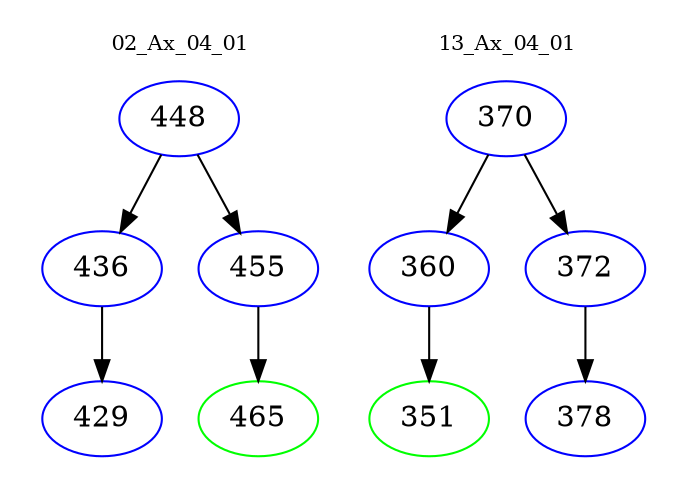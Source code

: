 digraph{
subgraph cluster_0 {
color = white
label = "02_Ax_04_01";
fontsize=10;
T0_448 [label="448", color="blue"]
T0_448 -> T0_436 [color="black"]
T0_436 [label="436", color="blue"]
T0_436 -> T0_429 [color="black"]
T0_429 [label="429", color="blue"]
T0_448 -> T0_455 [color="black"]
T0_455 [label="455", color="blue"]
T0_455 -> T0_465 [color="black"]
T0_465 [label="465", color="green"]
}
subgraph cluster_1 {
color = white
label = "13_Ax_04_01";
fontsize=10;
T1_370 [label="370", color="blue"]
T1_370 -> T1_360 [color="black"]
T1_360 [label="360", color="blue"]
T1_360 -> T1_351 [color="black"]
T1_351 [label="351", color="green"]
T1_370 -> T1_372 [color="black"]
T1_372 [label="372", color="blue"]
T1_372 -> T1_378 [color="black"]
T1_378 [label="378", color="blue"]
}
}
